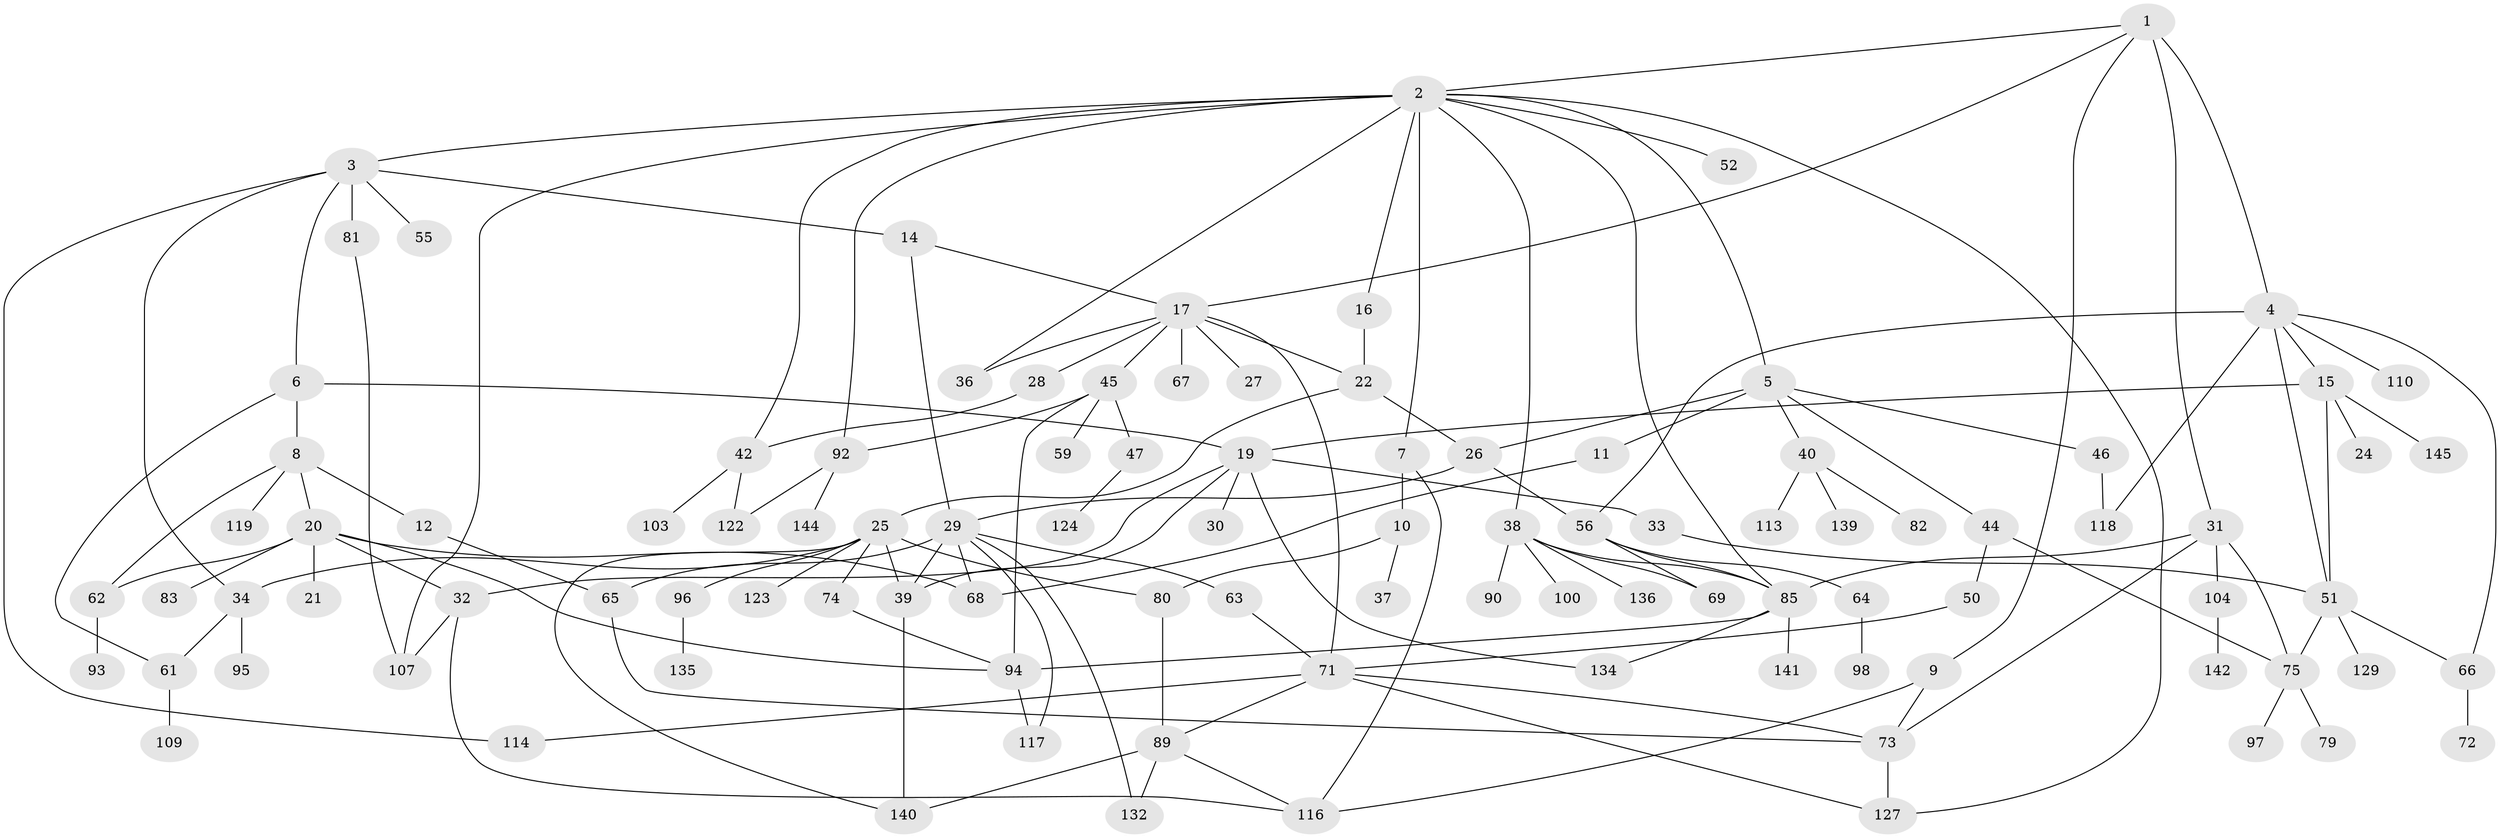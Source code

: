 // original degree distribution, {6: 0.020689655172413793, 13: 0.006896551724137931, 4: 0.12413793103448276, 3: 0.2, 5: 0.06896551724137931, 2: 0.2896551724137931, 8: 0.013793103448275862, 7: 0.020689655172413793, 1: 0.25517241379310346}
// Generated by graph-tools (version 1.1) at 2025/41/03/06/25 10:41:29]
// undirected, 103 vertices, 154 edges
graph export_dot {
graph [start="1"]
  node [color=gray90,style=filled];
  1 [super="+23"];
  2 [super="+48"];
  3 [super="+13"];
  4 [super="+58"];
  5 [super="+18"];
  6;
  7;
  8;
  9;
  10 [super="+70"];
  11;
  12;
  14;
  15 [super="+112"];
  16;
  17 [super="+49"];
  19;
  20 [super="+41"];
  21 [super="+121"];
  22 [super="+35"];
  24 [super="+54"];
  25 [super="+43"];
  26 [super="+76"];
  27;
  28;
  29 [super="+105"];
  30;
  31 [super="+111"];
  32 [super="+57"];
  33;
  34 [super="+88"];
  36;
  37;
  38 [super="+78"];
  39 [super="+77"];
  40 [super="+53"];
  42 [super="+137"];
  44;
  45;
  46;
  47 [super="+87"];
  50;
  51 [super="+133"];
  52;
  55;
  56 [super="+60"];
  59;
  61;
  62 [super="+84"];
  63;
  64;
  65 [super="+86"];
  66 [super="+138"];
  67;
  68 [super="+115"];
  69 [super="+108"];
  71 [super="+101"];
  72;
  73 [super="+102"];
  74;
  75 [super="+125"];
  79;
  80;
  81 [super="+91"];
  82;
  83;
  85 [super="+106"];
  89 [super="+120"];
  90 [super="+126"];
  92 [super="+99"];
  93;
  94 [super="+130"];
  95;
  96 [super="+131"];
  97;
  98;
  100;
  103;
  104;
  107 [super="+128"];
  109 [super="+143"];
  110;
  113;
  114;
  116;
  117;
  118;
  119;
  122;
  123;
  124;
  127;
  129;
  132;
  134;
  135;
  136;
  139;
  140;
  141;
  142;
  144;
  145;
  1 -- 2;
  1 -- 4 [weight=2];
  1 -- 9;
  1 -- 17;
  1 -- 31;
  2 -- 3;
  2 -- 5;
  2 -- 7;
  2 -- 16;
  2 -- 38;
  2 -- 42;
  2 -- 52;
  2 -- 127;
  2 -- 92;
  2 -- 36;
  2 -- 85;
  2 -- 107;
  3 -- 6;
  3 -- 55;
  3 -- 81;
  3 -- 34;
  3 -- 114;
  3 -- 14;
  4 -- 15 [weight=2];
  4 -- 51;
  4 -- 66;
  4 -- 110;
  4 -- 118;
  4 -- 56;
  5 -- 11;
  5 -- 26;
  5 -- 40;
  5 -- 44;
  5 -- 46;
  6 -- 8;
  6 -- 19;
  6 -- 61;
  7 -- 10;
  7 -- 116;
  8 -- 12;
  8 -- 20;
  8 -- 62;
  8 -- 119;
  9 -- 73;
  9 -- 116;
  10 -- 37;
  10 -- 80;
  11 -- 68;
  12 -- 65;
  14 -- 29;
  14 -- 17;
  15 -- 24;
  15 -- 51;
  15 -- 145;
  15 -- 19;
  16 -- 22;
  17 -- 27;
  17 -- 28;
  17 -- 36;
  17 -- 45;
  17 -- 67;
  17 -- 22;
  17 -- 71;
  19 -- 30;
  19 -- 33;
  19 -- 134;
  19 -- 39;
  19 -- 32;
  20 -- 21;
  20 -- 32;
  20 -- 68 [weight=2];
  20 -- 83;
  20 -- 94;
  20 -- 62;
  22 -- 25;
  22 -- 26;
  25 -- 123;
  25 -- 39;
  25 -- 80;
  25 -- 96;
  25 -- 34;
  25 -- 74;
  25 -- 140;
  26 -- 56;
  26 -- 29;
  28 -- 42;
  29 -- 39;
  29 -- 63;
  29 -- 65;
  29 -- 68;
  29 -- 117;
  29 -- 132;
  31 -- 75;
  31 -- 104;
  31 -- 85;
  31 -- 73;
  32 -- 116;
  32 -- 107;
  33 -- 51;
  34 -- 61;
  34 -- 95;
  38 -- 90;
  38 -- 85;
  38 -- 136;
  38 -- 100;
  38 -- 69;
  39 -- 140;
  40 -- 113;
  40 -- 82;
  40 -- 139;
  42 -- 103;
  42 -- 122;
  44 -- 50;
  44 -- 75;
  45 -- 47;
  45 -- 59;
  45 -- 92;
  45 -- 94;
  46 -- 118;
  47 -- 124;
  50 -- 71;
  51 -- 129;
  51 -- 66;
  51 -- 75;
  56 -- 64;
  56 -- 85;
  56 -- 69;
  61 -- 109;
  62 -- 93;
  63 -- 71;
  64 -- 98;
  65 -- 73;
  66 -- 72;
  71 -- 114;
  71 -- 127;
  71 -- 89;
  71 -- 73;
  73 -- 127;
  74 -- 94;
  75 -- 79;
  75 -- 97;
  80 -- 89;
  81 -- 107;
  85 -- 134;
  85 -- 141;
  85 -- 94;
  89 -- 116;
  89 -- 140;
  89 -- 132;
  92 -- 122;
  92 -- 144;
  94 -- 117;
  96 -- 135;
  104 -- 142;
}
